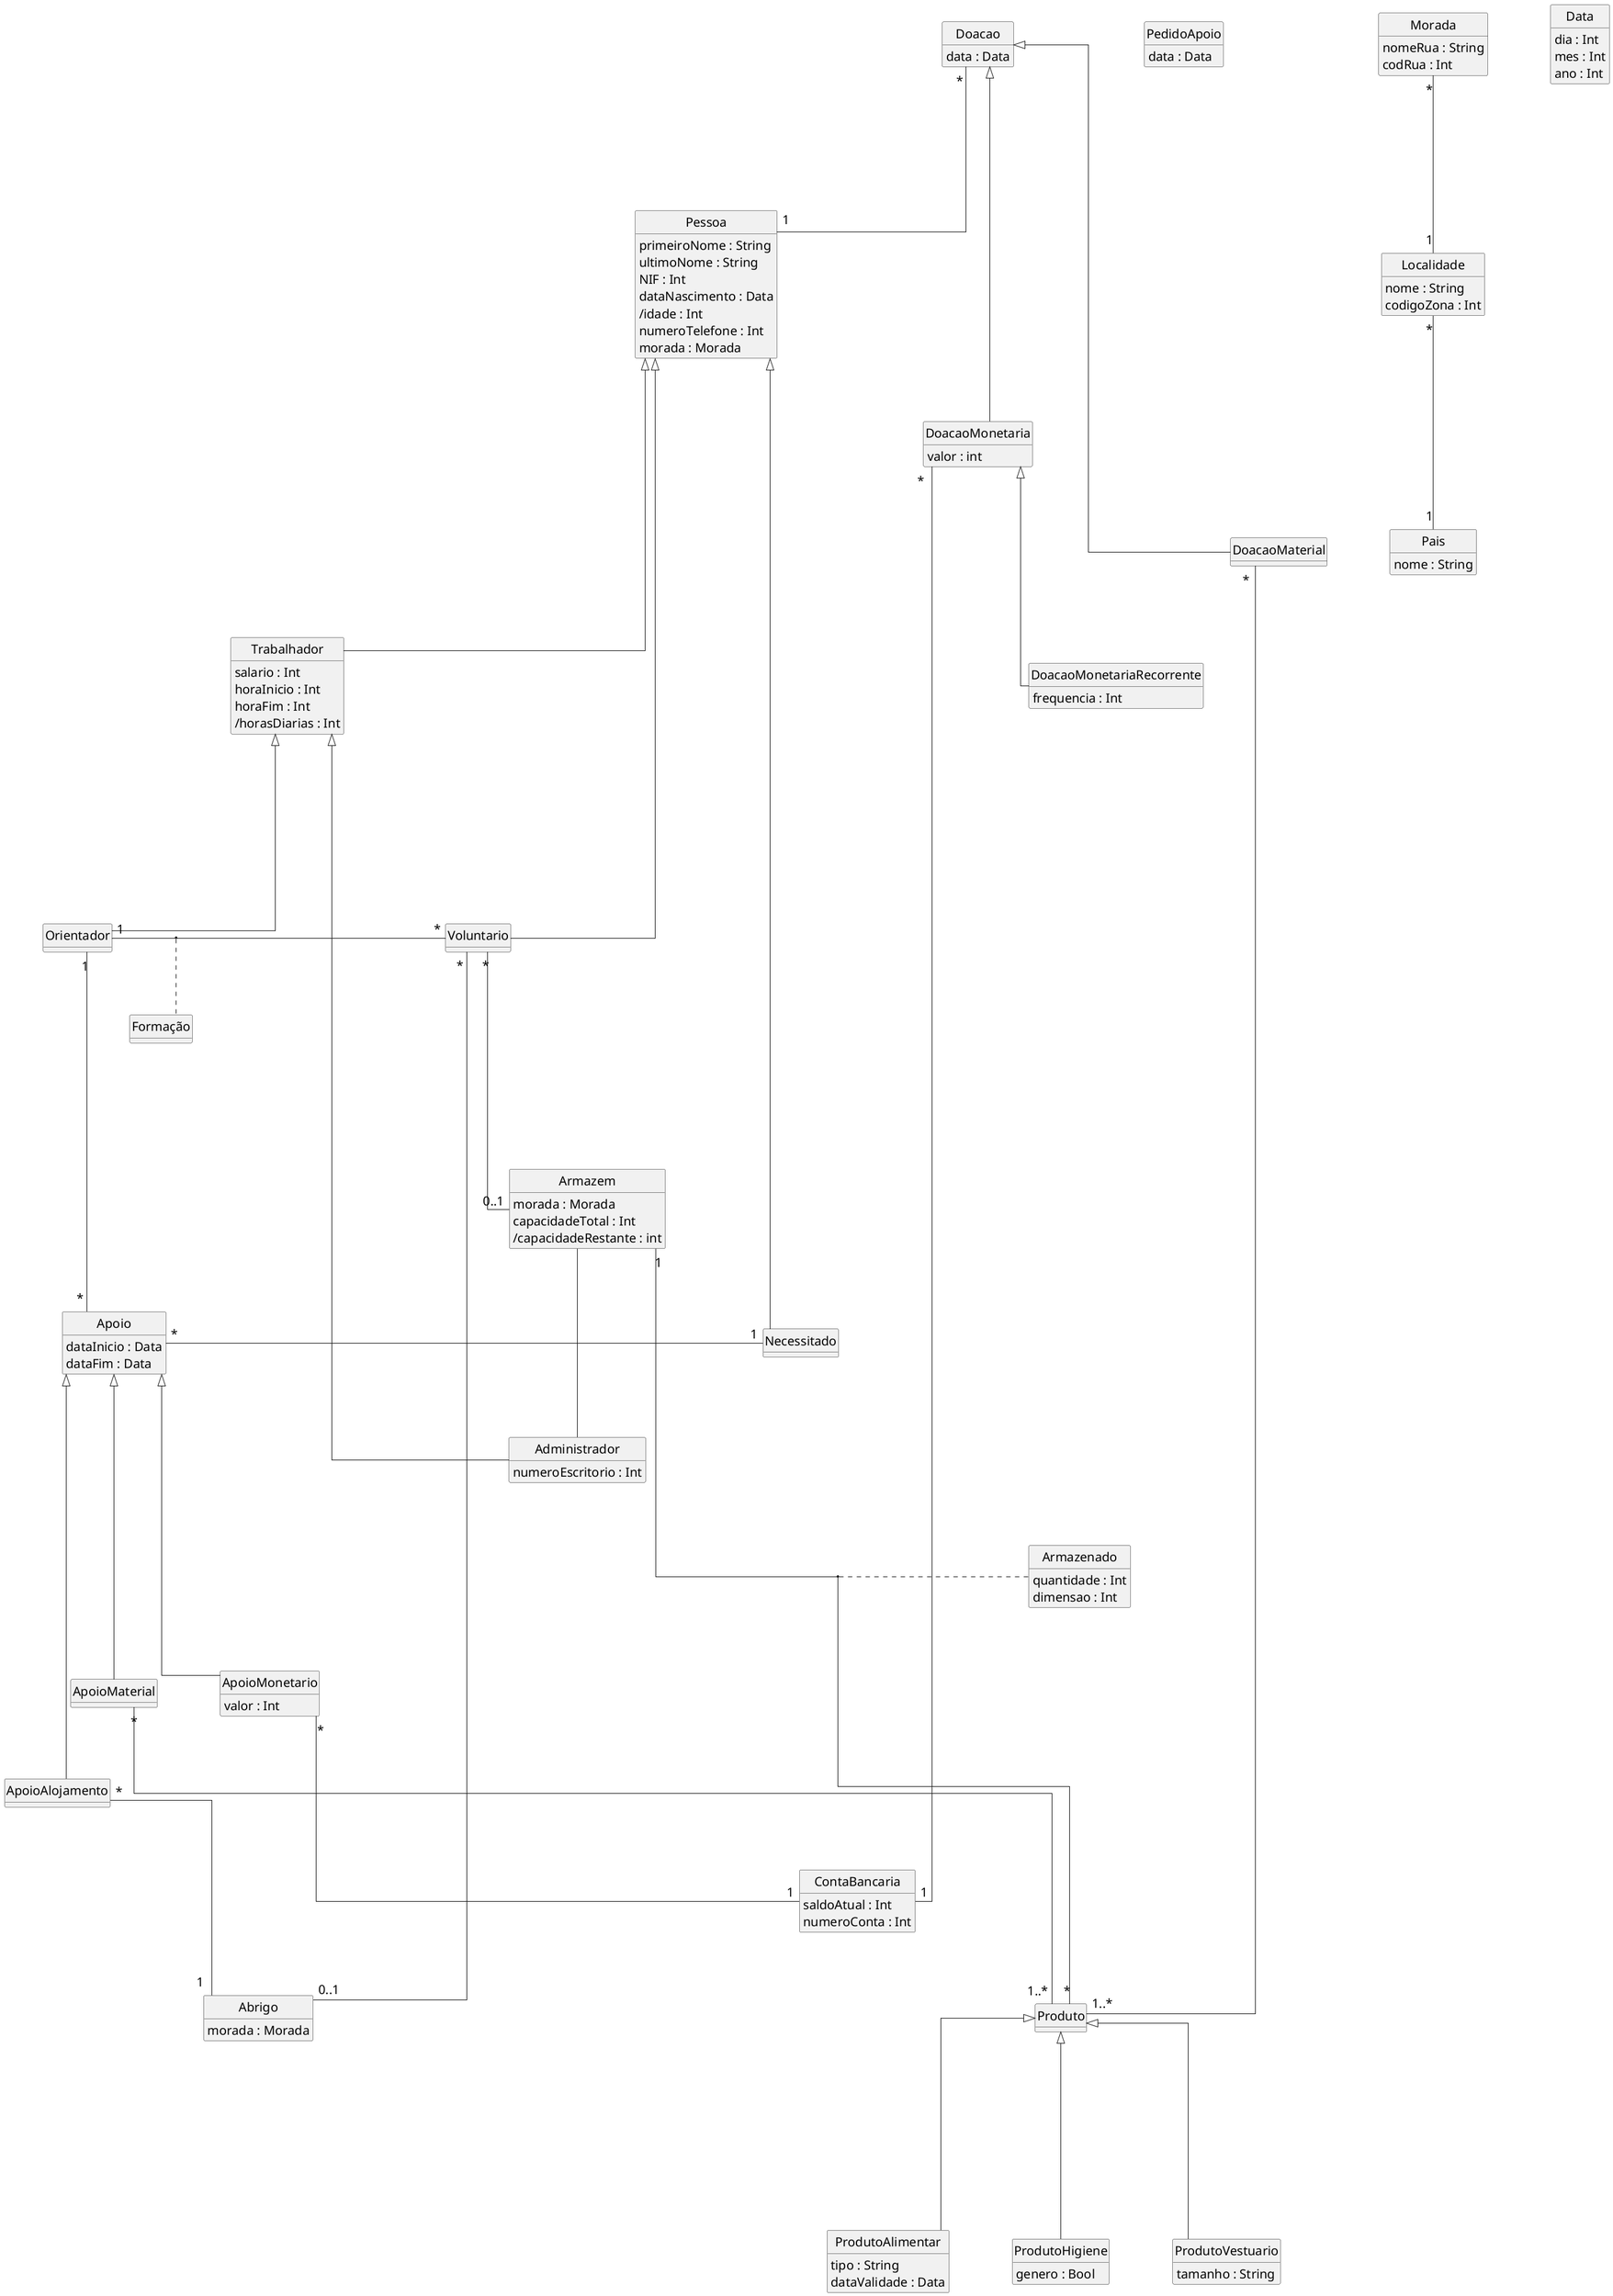 @startuml
skinparam linetype ortho
skinparam monochrome true
hide circle
skinparam Shadowing False
skinparam nodesep 100
skinparam ranksep 100
skinparam DefaultFontSize 20
hide empty methods

class Pessoa {
    primeiroNome : String
    ultimoNome : String
    NIF : Int
    dataNascimento : Data
    /idade : Int
    numeroTelefone : Int
    morada : Morada
}

class Trabalhador {
    salario : Int
    horaInicio : Int
    horaFim : Int
    /horasDiarias : Int
}

class Administrador {
    numeroEscritorio : Int
}

class Orientador {}

class Necessitado {}

class Apoio {
    dataInicio : Data
    dataFim : Data
}

class ApoioMonetario {
    valor : Int
}

class ApoioMaterial {}

class ApoioAlojamento {}

class Doacao {
    data : Data
}

class DoacaoMaterial {}

class DoacaoMonetaria {
    valor : int
}

class Produto {}

class ProdutoAlimentar {
    tipo : String
    dataValidade : Data
}

class ProdutoHigiene {
    genero : Bool
}

class ProdutoVestuario {
    tamanho : String
}

class Armazem {
    morada : Morada
    capacidadeTotal : Int
    /capacidadeRestante : int
}

class Abrigo {
    morada : Morada
}

class DoacaoMonetariaRecorrente {
    frequencia : Int
}

class ContaBancaria {
    saldoAtual : Int
    numeroConta : Int
}

class Armazenado {
    quantidade : Int
    dimensao : Int
}

class PedidoApoio {
    data : Data
}

class Morada {
    nomeRua : String
    codRua : Int
}

class Localidade {
    nome : String
    codigoZona : Int
}

class Pais {
    nome : String
}

class Data {
    dia : Int
    mes : Int
    ano : Int
}

'Diferentes pessoas'
Pessoa <|---- Trabalhador
Pessoa <|----- Voluntario
Pessoa <|---- Necessitado

'Diferentes trabalhadores'
Trabalhador <|---- Administrador
Trabalhador <|---- Orientador

'Diferentes doações'
Doacao <|---- DoacaoMaterial
Doacao <|---- DoacaoMonetaria

'Diferentes apoios'
Apoio <|---- ApoioMonetario
Apoio <|---- ApoioMaterial
Apoio <|----- ApoioAlojamento

'Diferentes produtos'
Produto <|---- ProdutoAlimentar
Produto <|---- ProdutoHigiene
Produto <|---- ProdutoVestuario

'Diferentes funções'
Voluntario "*" ---- "0..1" Armazem
Voluntario "*" ----- "0..1" Abrigo
Orientador "1" ----- "*" Apoio
Orientador "1" - "*" Voluntario
(Orientador, Voluntario) ... Formação

'Doar'
Doacao "*" --- "1" Pessoa
DoacaoMaterial "*" ---- "1..*" Produto
DoacaoMonetaria <|--- DoacaoMonetariaRecorrente

'Receber'
Apoio "*" - "1" Necessitado
ApoioMaterial "*" ---- "1..*" Produto

'Alojamento'
ApoioAlojamento "*" --- "1" Abrigo

'Movimentos de conta'
DoacaoMonetaria "*" --- "1" ContaBancaria
ApoioMonetario "*" --- "1" ContaBancaria

'Armazem'
Armazem "1" ---- "*" Produto
(Armazem,Produto) .... Armazenado
Armazem --- Administrador

'Geografico'
Morada "*" --- "1" Localidade
Localidade "*" --- "1" Pais


/'
Dúvidas:
    1. Pedidos de apoio, como representar?
    2. Beneficiários de apoio, como representar?
    3. Doação/Apoio monetário: atributo vs associação?
    4. Doação recorrente? Como definir frequência?  
'/

/'
Ideias:
    1. Apoios de saúde/psicológicos?
'/

'Apoio --- Necessitado'
/'PedidoApoio --- Necessitado
PedidoApoio --- Administrador
class ApoioSaude {}
class ApoioPsicologico {}
class Medico {}
class Psicologo {}
Apoio <|-- ApoioSaude
ApoioSaude <|-- ApoioPsicologico
Trabalhador <|-- Medico
Medico <|-- Psicologo
Psicologo "1" - "*" ApoioPsicologico'/
@enduml